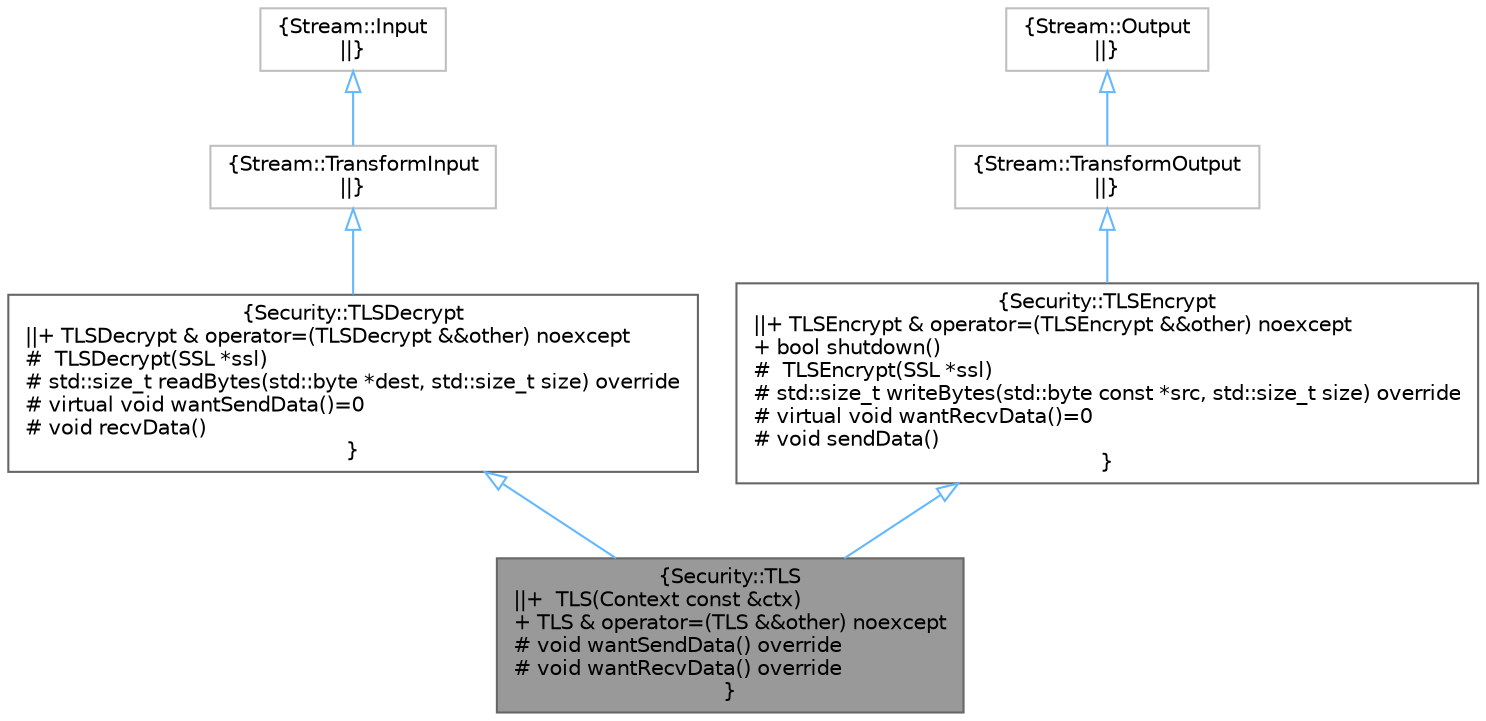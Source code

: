 digraph "Security::TLS"
{
 // LATEX_PDF_SIZE
  bgcolor="transparent";
  edge [fontname=Helvetica,fontsize=10,labelfontname=Helvetica,labelfontsize=10];
  node [fontname=Helvetica,fontsize=10,shape=box,height=0.2,width=0.4];
  Node1 [label="{Security::TLS\n||+  TLS(Context const &ctx)\l+ TLS & operator=(TLS &&other) noexcept\l# void wantSendData() override\l# void wantRecvData() override\l}",height=0.2,width=0.4,color="gray40", fillcolor="grey60", style="filled", fontcolor="black",tooltip="Stream::Input / Stream::Output TLS decryptor and encryptor."];
  Node2 -> Node1 [dir="back",color="steelblue1",style="solid",arrowtail="onormal"];
  Node2 [label="{Security::TLSDecrypt\n||+ TLSDecrypt & operator=(TLSDecrypt &&other) noexcept\l#  TLSDecrypt(SSL *ssl)\l# std::size_t readBytes(std::byte *dest, std::size_t size) override\l# virtual void wantSendData()=0\l# void recvData()\l}",height=0.2,width=0.4,color="gray40", fillcolor="white", style="filled",URL="$dc/d5b/classSecurity_1_1TLSDecrypt.html",tooltip="Stream::Input TLS decryptor."];
  Node3 -> Node2 [dir="back",color="steelblue1",style="solid",arrowtail="onormal"];
  Node3 [label="{Stream::TransformInput\n||}",height=0.2,width=0.4,color="grey75", fillcolor="white", style="filled",URL="/tmp/build/x64/Release/Stream/tag.xml$db/d03/classStream_1_1TransformInput.html",tooltip=" "];
  Node4 -> Node3 [dir="back",color="steelblue1",style="solid",arrowtail="onormal"];
  Node4 [label="{Stream::Input\n||}",height=0.2,width=0.4,color="grey75", fillcolor="white", style="filled",URL="/tmp/build/x64/Release/Stream/tag.xml$d7/d83/classStream_1_1Input.html",tooltip=" "];
  Node5 -> Node1 [dir="back",color="steelblue1",style="solid",arrowtail="onormal"];
  Node5 [label="{Security::TLSEncrypt\n||+ TLSEncrypt & operator=(TLSEncrypt &&other) noexcept\l+ bool shutdown()\l#  TLSEncrypt(SSL *ssl)\l# std::size_t writeBytes(std::byte const *src, std::size_t size) override\l# virtual void wantRecvData()=0\l# void sendData()\l}",height=0.2,width=0.4,color="gray40", fillcolor="white", style="filled",URL="$dc/dcc/classSecurity_1_1TLSEncrypt.html",tooltip="Stream::Output TLS encryptor."];
  Node6 -> Node5 [dir="back",color="steelblue1",style="solid",arrowtail="onormal"];
  Node6 [label="{Stream::TransformOutput\n||}",height=0.2,width=0.4,color="grey75", fillcolor="white", style="filled",URL="/tmp/build/x64/Release/Stream/tag.xml$d1/dff/classStream_1_1TransformOutput.html",tooltip=" "];
  Node7 -> Node6 [dir="back",color="steelblue1",style="solid",arrowtail="onormal"];
  Node7 [label="{Stream::Output\n||}",height=0.2,width=0.4,color="grey75", fillcolor="white", style="filled",URL="/tmp/build/x64/Release/Stream/tag.xml$df/dc2/classStream_1_1Output.html",tooltip=" "];
}
